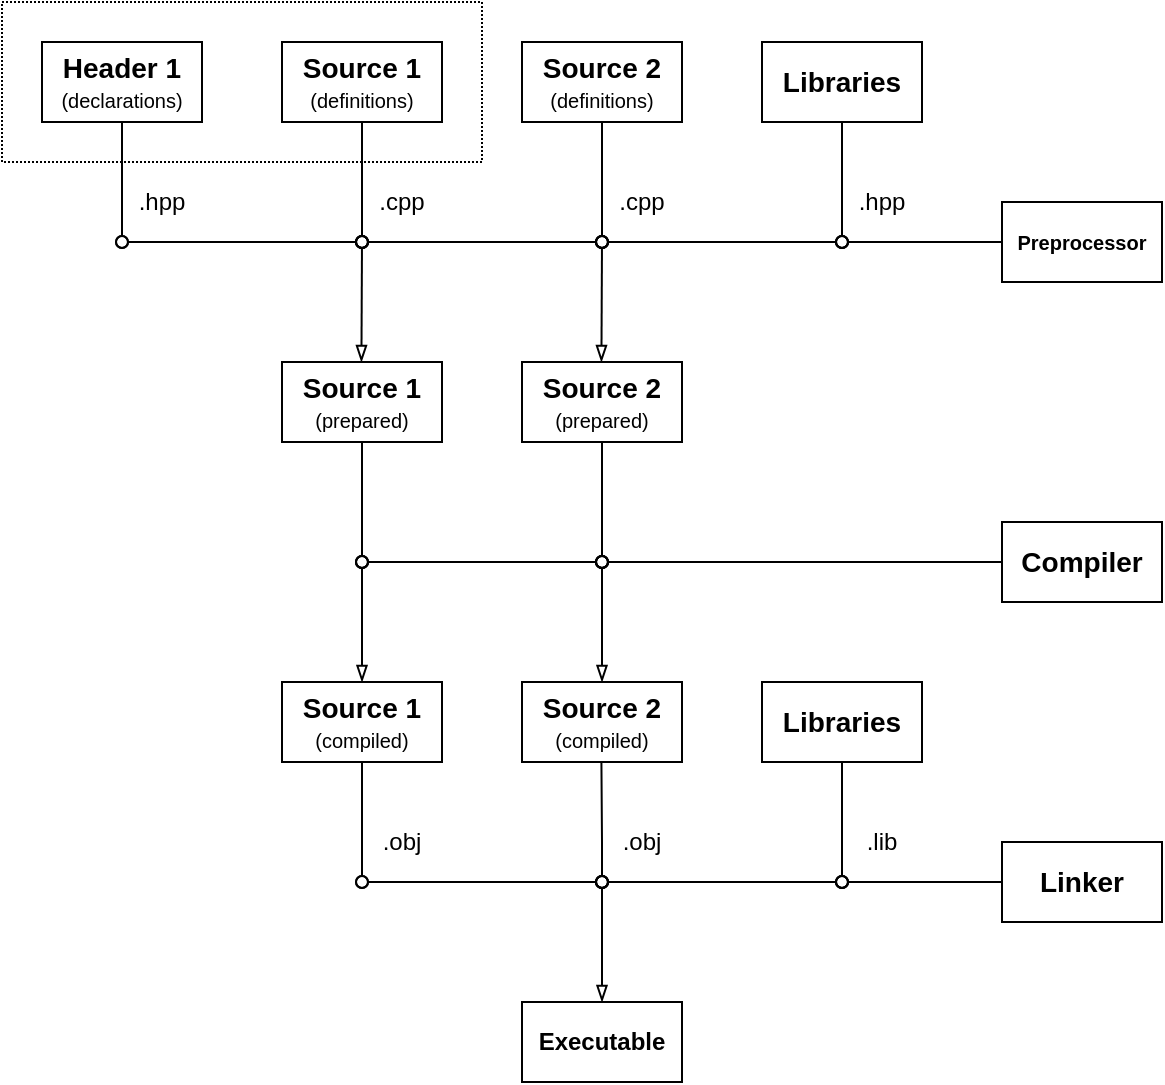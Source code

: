 <mxfile version="26.1.1">
  <diagram name="Страница — 1" id="S_IzX6l6qBvCFPKK4t_y">
    <mxGraphModel dx="651" dy="375" grid="0" gridSize="10" guides="1" tooltips="1" connect="1" arrows="1" fold="1" page="0" pageScale="1" pageWidth="827" pageHeight="1169" math="0" shadow="0">
      <root>
        <mxCell id="0" />
        <mxCell id="1" parent="0" />
        <mxCell id="GgP-nV2CVQ64mw5wIq2N-1" value="" style="rounded=0;whiteSpace=wrap;html=1;fillColor=none;dashed=1;dashPattern=1 1;" parent="1" vertex="1">
          <mxGeometry x="180" y="180" width="240" height="80" as="geometry" />
        </mxCell>
        <mxCell id="p5cIM7SI1FKslKuhm6dL-2" value="&lt;b&gt;&lt;font style=&quot;font-size: 10px;&quot; face=&quot;Helvetica&quot;&gt;Preprocessor&lt;/font&gt;&lt;/b&gt;" style="rounded=0;whiteSpace=wrap;html=1;fillColor=none;" parent="1" vertex="1">
          <mxGeometry x="680" y="280" width="80" height="40" as="geometry" />
        </mxCell>
        <mxCell id="p5cIM7SI1FKslKuhm6dL-3" value="&lt;font&gt;&lt;font style=&quot;font-size: 14px;&quot; face=&quot;Helvetica&quot;&gt;&lt;b style=&quot;&quot;&gt;Source 1&lt;/b&gt;&lt;/font&gt;&lt;/font&gt;&lt;div&gt;&lt;font style=&quot;font-size: 10px;&quot;&gt;&lt;font style=&quot;&quot;&gt;&lt;span style=&quot;background-color: transparent; color: light-dark(rgb(0, 0, 0), rgb(255, 255, 255));&quot;&gt;(&lt;/span&gt;&lt;/font&gt;&lt;span style=&quot;background-color: transparent; color: light-dark(rgb(0, 0, 0), rgb(255, 255, 255));&quot;&gt;definitions&lt;/span&gt;&lt;span style=&quot;background-color: transparent; color: light-dark(rgb(0, 0, 0), rgb(255, 255, 255));&quot;&gt;)&lt;/span&gt;&lt;/font&gt;&lt;/div&gt;" style="rounded=0;whiteSpace=wrap;html=1;" parent="1" vertex="1">
          <mxGeometry x="320" y="200" width="80" height="40" as="geometry" />
        </mxCell>
        <mxCell id="p5cIM7SI1FKslKuhm6dL-4" value="&lt;font style=&quot;font-size: 14px;&quot; face=&quot;Helvetica&quot;&gt;&lt;b style=&quot;&quot;&gt;Source 2&lt;/b&gt;&lt;/font&gt;&lt;div&gt;&lt;font style=&quot;font-size: 10px;&quot;&gt;(&lt;/font&gt;&lt;span style=&quot;color: light-dark(rgb(0, 0, 0), rgb(255, 255, 255)); font-size: 10px; background-color: transparent;&quot;&gt;definitions&lt;/span&gt;&lt;span style=&quot;color: light-dark(rgb(0, 0, 0), rgb(255, 255, 255)); font-size: 10px; background-color: transparent;&quot;&gt;)&lt;/span&gt;&lt;/div&gt;" style="rounded=0;whiteSpace=wrap;html=1;" parent="1" vertex="1">
          <mxGeometry x="440" y="200" width="80" height="40" as="geometry" />
        </mxCell>
        <mxCell id="p5cIM7SI1FKslKuhm6dL-5" value="&lt;b&gt;&lt;font style=&quot;font-size: 14px;&quot;&gt;Source 1&lt;/font&gt;&lt;/b&gt;&lt;div&gt;&lt;font style=&quot;font-size: 10px;&quot;&gt;(prepared)&lt;/font&gt;&lt;/div&gt;" style="rounded=0;whiteSpace=wrap;html=1;" parent="1" vertex="1">
          <mxGeometry x="320" y="360" width="80" height="40" as="geometry" />
        </mxCell>
        <mxCell id="p5cIM7SI1FKslKuhm6dL-32" value="&lt;font face=&quot;Helvetica&quot; style=&quot;&quot;&gt;&lt;b style=&quot;&quot;&gt;&lt;font style=&quot;font-size: 14px;&quot;&gt;Header 1&lt;/font&gt;&lt;/b&gt;&lt;br&gt;&lt;font style=&quot;font-size: 10px;&quot;&gt;(&lt;/font&gt;&lt;/font&gt;&lt;font style=&quot;font-size: 10px;&quot;&gt;declarations&lt;font face=&quot;Helvetica&quot; style=&quot;&quot;&gt;)&lt;/font&gt;&lt;/font&gt;" style="rounded=0;whiteSpace=wrap;html=1;" parent="1" vertex="1">
          <mxGeometry x="200" y="200" width="80" height="40" as="geometry" />
        </mxCell>
        <mxCell id="p5cIM7SI1FKslKuhm6dL-38" value="" style="endArrow=oval;html=1;rounded=0;startArrow=oval;startFill=0;endFill=0;" parent="1" edge="1">
          <mxGeometry width="50" height="50" relative="1" as="geometry">
            <mxPoint x="480" y="300" as="sourcePoint" />
            <mxPoint x="600" y="300" as="targetPoint" />
          </mxGeometry>
        </mxCell>
        <mxCell id="p5cIM7SI1FKslKuhm6dL-41" value="" style="endArrow=blockThin;html=1;rounded=0;endFill=0;startArrow=oval;startFill=0;" parent="1" edge="1">
          <mxGeometry width="50" height="50" relative="1" as="geometry">
            <mxPoint x="360" y="300" as="sourcePoint" />
            <mxPoint x="359.71" y="360" as="targetPoint" />
          </mxGeometry>
        </mxCell>
        <mxCell id="p5cIM7SI1FKslKuhm6dL-42" value="" style="endArrow=blockThin;html=1;rounded=0;endFill=0;startArrow=oval;startFill=0;" parent="1" edge="1">
          <mxGeometry width="50" height="50" relative="1" as="geometry">
            <mxPoint x="480" y="300" as="sourcePoint" />
            <mxPoint x="479.71" y="360" as="targetPoint" />
          </mxGeometry>
        </mxCell>
        <mxCell id="p5cIM7SI1FKslKuhm6dL-45" value="&lt;b&gt;&lt;font face=&quot;Helvetica&quot; style=&quot;font-size: 14px;&quot;&gt;Compiler&lt;/font&gt;&lt;/b&gt;" style="rounded=0;whiteSpace=wrap;html=1;fillColor=none;" parent="1" vertex="1">
          <mxGeometry x="680" y="440" width="80" height="40" as="geometry" />
        </mxCell>
        <mxCell id="p5cIM7SI1FKslKuhm6dL-46" value="" style="endArrow=blockThin;html=1;rounded=0;endFill=0;entryX=0.5;entryY=0;entryDx=0;entryDy=0;startArrow=oval;startFill=0;" parent="1" target="p5cIM7SI1FKslKuhm6dL-51" edge="1">
          <mxGeometry width="50" height="50" relative="1" as="geometry">
            <mxPoint x="360" y="460" as="sourcePoint" />
            <mxPoint x="359.71" y="460" as="targetPoint" />
          </mxGeometry>
        </mxCell>
        <mxCell id="p5cIM7SI1FKslKuhm6dL-47" value="" style="endArrow=blockThin;html=1;rounded=0;endFill=0;entryX=0.5;entryY=0;entryDx=0;entryDy=0;startArrow=oval;startFill=0;" parent="1" target="p5cIM7SI1FKslKuhm6dL-52" edge="1">
          <mxGeometry width="50" height="50" relative="1" as="geometry">
            <mxPoint x="480" y="460" as="sourcePoint" />
            <mxPoint x="479.71" y="460" as="targetPoint" />
          </mxGeometry>
        </mxCell>
        <mxCell id="p5cIM7SI1FKslKuhm6dL-49" value="" style="endArrow=oval;html=1;strokeWidth=1;rounded=0;exitX=0.5;exitY=1;exitDx=0;exitDy=0;endFill=0;" parent="1" edge="1">
          <mxGeometry width="50" height="50" relative="1" as="geometry">
            <mxPoint x="240" y="240" as="sourcePoint" />
            <mxPoint x="240" y="300" as="targetPoint" />
            <Array as="points">
              <mxPoint x="240" y="300" />
            </Array>
          </mxGeometry>
        </mxCell>
        <mxCell id="p5cIM7SI1FKslKuhm6dL-51" value="&lt;b&gt;&lt;font style=&quot;font-size: 14px;&quot;&gt;Source 1&lt;/font&gt;&lt;/b&gt;&lt;div&gt;&lt;font style=&quot;font-size: 10px;&quot;&gt;(compiled)&lt;/font&gt;&lt;/div&gt;" style="rounded=0;whiteSpace=wrap;html=1;" parent="1" vertex="1">
          <mxGeometry x="320" y="520" width="80" height="40" as="geometry" />
        </mxCell>
        <mxCell id="p5cIM7SI1FKslKuhm6dL-52" value="&lt;b&gt;&lt;font style=&quot;font-size: 14px;&quot;&gt;Source 2&lt;/font&gt;&lt;/b&gt;&lt;div&gt;&lt;font style=&quot;font-size: 10px;&quot;&gt;(compiled)&lt;/font&gt;&lt;/div&gt;" style="rounded=0;whiteSpace=wrap;html=1;" parent="1" vertex="1">
          <mxGeometry x="440" y="520" width="80" height="40" as="geometry" />
        </mxCell>
        <mxCell id="p5cIM7SI1FKslKuhm6dL-59" value="&lt;b&gt;&lt;font face=&quot;Helvetica&quot; style=&quot;font-size: 14px;&quot;&gt;Linker&lt;/font&gt;&lt;/b&gt;" style="rounded=0;whiteSpace=wrap;html=1;fillColor=none;" parent="1" vertex="1">
          <mxGeometry x="680" y="600" width="80" height="40" as="geometry" />
        </mxCell>
        <mxCell id="p5cIM7SI1FKslKuhm6dL-61" value="&lt;div&gt;&lt;b&gt;&lt;font style=&quot;font-size: 14px;&quot;&gt;Libraries&lt;/font&gt;&lt;/b&gt;&lt;/div&gt;" style="rounded=0;whiteSpace=wrap;html=1;" parent="1" vertex="1">
          <mxGeometry x="560" y="520" width="80" height="40" as="geometry" />
        </mxCell>
        <mxCell id="p5cIM7SI1FKslKuhm6dL-65" value="" style="endArrow=oval;html=1;rounded=0;exitX=0.5;exitY=1;exitDx=0;exitDy=0;endFill=0;" parent="1" edge="1">
          <mxGeometry width="50" height="50" relative="1" as="geometry">
            <mxPoint x="479.71" y="560" as="sourcePoint" />
            <mxPoint x="480" y="620" as="targetPoint" />
            <Array as="points">
              <mxPoint x="480" y="600" />
            </Array>
          </mxGeometry>
        </mxCell>
        <mxCell id="p5cIM7SI1FKslKuhm6dL-66" value="&lt;b style=&quot;&quot;&gt;&lt;font&gt;Executable&lt;/font&gt;&lt;/b&gt;" style="rounded=0;whiteSpace=wrap;html=1;" parent="1" vertex="1">
          <mxGeometry x="440" y="680" width="80" height="40" as="geometry" />
        </mxCell>
        <mxCell id="p5cIM7SI1FKslKuhm6dL-82" value="" style="endArrow=oval;html=1;rounded=0;startArrow=oval;startFill=0;endFill=0;" parent="1" edge="1">
          <mxGeometry width="50" height="50" relative="1" as="geometry">
            <mxPoint x="360" y="300" as="sourcePoint" />
            <mxPoint x="480" y="300" as="targetPoint" />
          </mxGeometry>
        </mxCell>
        <mxCell id="p5cIM7SI1FKslKuhm6dL-83" value="" style="endArrow=oval;html=1;rounded=0;startArrow=oval;startFill=0;endFill=0;" parent="1" edge="1">
          <mxGeometry width="50" height="50" relative="1" as="geometry">
            <mxPoint x="360" y="460" as="sourcePoint" />
            <mxPoint x="480" y="460" as="targetPoint" />
          </mxGeometry>
        </mxCell>
        <mxCell id="p5cIM7SI1FKslKuhm6dL-44" value="" style="endArrow=none;html=1;rounded=0;startArrow=oval;startFill=0;endFill=0;entryX=0;entryY=0.5;entryDx=0;entryDy=0;" parent="1" target="p5cIM7SI1FKslKuhm6dL-45" edge="1">
          <mxGeometry width="50" height="50" relative="1" as="geometry">
            <mxPoint x="480" y="460" as="sourcePoint" />
            <mxPoint x="540" y="410" as="targetPoint" />
          </mxGeometry>
        </mxCell>
        <mxCell id="p5cIM7SI1FKslKuhm6dL-85" value="" style="endArrow=none;html=1;rounded=0;entryX=0.5;entryY=1;entryDx=0;entryDy=0;startArrow=oval;startFill=0;" parent="1" target="p5cIM7SI1FKslKuhm6dL-51" edge="1">
          <mxGeometry width="50" height="50" relative="1" as="geometry">
            <mxPoint x="360" y="620" as="sourcePoint" />
            <mxPoint x="440" y="580" as="targetPoint" />
          </mxGeometry>
        </mxCell>
        <mxCell id="p5cIM7SI1FKslKuhm6dL-86" value="" style="endArrow=blockThin;html=1;rounded=0;endFill=0;entryX=0.5;entryY=0;entryDx=0;entryDy=0;startArrow=oval;startFill=0;" parent="1" target="p5cIM7SI1FKslKuhm6dL-66" edge="1">
          <mxGeometry width="50" height="50" relative="1" as="geometry">
            <mxPoint x="480" y="620" as="sourcePoint" />
            <mxPoint x="490" y="530" as="targetPoint" />
          </mxGeometry>
        </mxCell>
        <mxCell id="Im6-Hzp5tfuL-U-zUDxX-2" value="&lt;b&gt;&lt;font style=&quot;font-size: 14px;&quot;&gt;Source 2&lt;/font&gt;&lt;/b&gt;&lt;div&gt;&lt;font style=&quot;font-size: 10px;&quot;&gt;(prepared)&lt;/font&gt;&lt;/div&gt;" style="rounded=0;whiteSpace=wrap;html=1;" parent="1" vertex="1">
          <mxGeometry x="440" y="360" width="80" height="40" as="geometry" />
        </mxCell>
        <mxCell id="XEa0uay3GoqvfWMo62su-1" value=".cpp" style="text;html=1;align=center;verticalAlign=middle;whiteSpace=wrap;rounded=0;" parent="1" vertex="1">
          <mxGeometry x="360" y="260" width="40" height="40" as="geometry" />
        </mxCell>
        <mxCell id="XEa0uay3GoqvfWMo62su-2" value=".cpp" style="text;html=1;align=center;verticalAlign=middle;whiteSpace=wrap;rounded=0;" parent="1" vertex="1">
          <mxGeometry x="480" y="260" width="40" height="40" as="geometry" />
        </mxCell>
        <mxCell id="XEa0uay3GoqvfWMo62su-4" value=".hpp" style="text;html=1;align=center;verticalAlign=middle;whiteSpace=wrap;rounded=0;" parent="1" vertex="1">
          <mxGeometry x="600" y="260" width="40" height="40" as="geometry" />
        </mxCell>
        <mxCell id="XEa0uay3GoqvfWMo62su-5" value=".obj" style="text;html=1;align=center;verticalAlign=middle;whiteSpace=wrap;rounded=0;" parent="1" vertex="1">
          <mxGeometry x="480" y="580" width="40" height="40" as="geometry" />
        </mxCell>
        <mxCell id="XEa0uay3GoqvfWMo62su-6" value=".obj" style="text;html=1;align=center;verticalAlign=middle;whiteSpace=wrap;rounded=0;" parent="1" vertex="1">
          <mxGeometry x="360" y="580" width="40" height="40" as="geometry" />
        </mxCell>
        <mxCell id="XEa0uay3GoqvfWMo62su-7" value=".lib" style="text;html=1;align=center;verticalAlign=middle;whiteSpace=wrap;rounded=0;" parent="1" vertex="1">
          <mxGeometry x="600" y="580" width="40" height="40" as="geometry" />
        </mxCell>
        <mxCell id="XEa0uay3GoqvfWMo62su-8" value="&lt;div&gt;&lt;b&gt;&lt;font style=&quot;font-size: 14px;&quot;&gt;Libraries&lt;/font&gt;&lt;/b&gt;&lt;/div&gt;" style="rounded=0;whiteSpace=wrap;html=1;" parent="1" vertex="1">
          <mxGeometry x="560" y="200" width="80" height="40" as="geometry" />
        </mxCell>
        <mxCell id="XEa0uay3GoqvfWMo62su-9" value="" style="endArrow=none;html=1;rounded=0;entryX=0.5;entryY=1;entryDx=0;entryDy=0;startArrow=oval;startFill=0;" parent="1" target="XEa0uay3GoqvfWMo62su-8" edge="1">
          <mxGeometry width="50" height="50" relative="1" as="geometry">
            <mxPoint x="600" y="300" as="sourcePoint" />
            <mxPoint x="650" y="330" as="targetPoint" />
          </mxGeometry>
        </mxCell>
        <mxCell id="XEa0uay3GoqvfWMo62su-10" value="" style="endArrow=none;html=1;rounded=0;entryX=0.5;entryY=1;entryDx=0;entryDy=0;startArrow=oval;startFill=0;" parent="1" edge="1">
          <mxGeometry width="50" height="50" relative="1" as="geometry">
            <mxPoint x="600" y="620" as="sourcePoint" />
            <mxPoint x="600" y="560" as="targetPoint" />
          </mxGeometry>
        </mxCell>
        <mxCell id="XEa0uay3GoqvfWMo62su-11" value=".hpp" style="text;html=1;align=center;verticalAlign=middle;whiteSpace=wrap;rounded=0;" parent="1" vertex="1">
          <mxGeometry x="240" y="260" width="40" height="40" as="geometry" />
        </mxCell>
        <mxCell id="XEa0uay3GoqvfWMo62su-12" value="" style="endArrow=oval;html=1;rounded=0;endFill=0;startArrow=oval;startFill=0;" parent="1" edge="1">
          <mxGeometry width="50" height="50" relative="1" as="geometry">
            <mxPoint x="240" y="300" as="sourcePoint" />
            <mxPoint x="360" y="300" as="targetPoint" />
          </mxGeometry>
        </mxCell>
        <mxCell id="eR89QSQYgPDzaTSiKChn-1" value="" style="endArrow=none;html=1;rounded=0;entryX=0.5;entryY=1;entryDx=0;entryDy=0;startArrow=oval;startFill=0;" parent="1" target="p5cIM7SI1FKslKuhm6dL-3" edge="1">
          <mxGeometry width="50" height="50" relative="1" as="geometry">
            <mxPoint x="360" y="300" as="sourcePoint" />
            <mxPoint x="320" y="320" as="targetPoint" />
          </mxGeometry>
        </mxCell>
        <mxCell id="eR89QSQYgPDzaTSiKChn-2" value="" style="endArrow=none;html=1;rounded=0;entryX=0.5;entryY=1;entryDx=0;entryDy=0;startArrow=oval;startFill=0;" parent="1" edge="1">
          <mxGeometry width="50" height="50" relative="1" as="geometry">
            <mxPoint x="480" y="300" as="sourcePoint" />
            <mxPoint x="480" y="240" as="targetPoint" />
          </mxGeometry>
        </mxCell>
        <mxCell id="eR89QSQYgPDzaTSiKChn-3" value="" style="endArrow=none;html=1;rounded=0;entryX=0;entryY=0.5;entryDx=0;entryDy=0;startArrow=oval;startFill=0;" parent="1" target="p5cIM7SI1FKslKuhm6dL-2" edge="1">
          <mxGeometry width="50" height="50" relative="1" as="geometry">
            <mxPoint x="600" y="300" as="sourcePoint" />
            <mxPoint x="620" y="260" as="targetPoint" />
          </mxGeometry>
        </mxCell>
        <mxCell id="eR89QSQYgPDzaTSiKChn-4" value="" style="endArrow=none;html=1;rounded=0;entryX=0;entryY=0;entryDx=0;entryDy=0;startArrow=oval;startFill=0;" parent="1" edge="1">
          <mxGeometry width="50" height="50" relative="1" as="geometry">
            <mxPoint x="360" y="460" as="sourcePoint" />
            <mxPoint x="360" y="400" as="targetPoint" />
          </mxGeometry>
        </mxCell>
        <mxCell id="eR89QSQYgPDzaTSiKChn-5" value="" style="endArrow=none;html=1;rounded=0;entryX=0;entryY=0;entryDx=0;entryDy=0;startArrow=oval;startFill=0;" parent="1" edge="1">
          <mxGeometry width="50" height="50" relative="1" as="geometry">
            <mxPoint x="480" y="460" as="sourcePoint" />
            <mxPoint x="480" y="400" as="targetPoint" />
          </mxGeometry>
        </mxCell>
        <mxCell id="eR89QSQYgPDzaTSiKChn-6" value="" style="endArrow=oval;html=1;rounded=0;startArrow=oval;startFill=0;endFill=0;" parent="1" edge="1">
          <mxGeometry width="50" height="50" relative="1" as="geometry">
            <mxPoint x="360" y="620" as="sourcePoint" />
            <mxPoint x="480" y="620" as="targetPoint" />
          </mxGeometry>
        </mxCell>
        <mxCell id="eR89QSQYgPDzaTSiKChn-7" value="" style="endArrow=oval;html=1;rounded=0;startArrow=oval;startFill=0;endFill=0;" parent="1" edge="1">
          <mxGeometry width="50" height="50" relative="1" as="geometry">
            <mxPoint x="480" y="620" as="sourcePoint" />
            <mxPoint x="600" y="620" as="targetPoint" />
          </mxGeometry>
        </mxCell>
        <mxCell id="eR89QSQYgPDzaTSiKChn-8" value="" style="endArrow=none;html=1;rounded=0;entryX=0;entryY=0.5;entryDx=0;entryDy=0;startArrow=oval;startFill=0;" parent="1" target="p5cIM7SI1FKslKuhm6dL-59" edge="1">
          <mxGeometry width="50" height="50" relative="1" as="geometry">
            <mxPoint x="600" y="620" as="sourcePoint" />
            <mxPoint x="690" y="670" as="targetPoint" />
          </mxGeometry>
        </mxCell>
      </root>
    </mxGraphModel>
  </diagram>
</mxfile>
